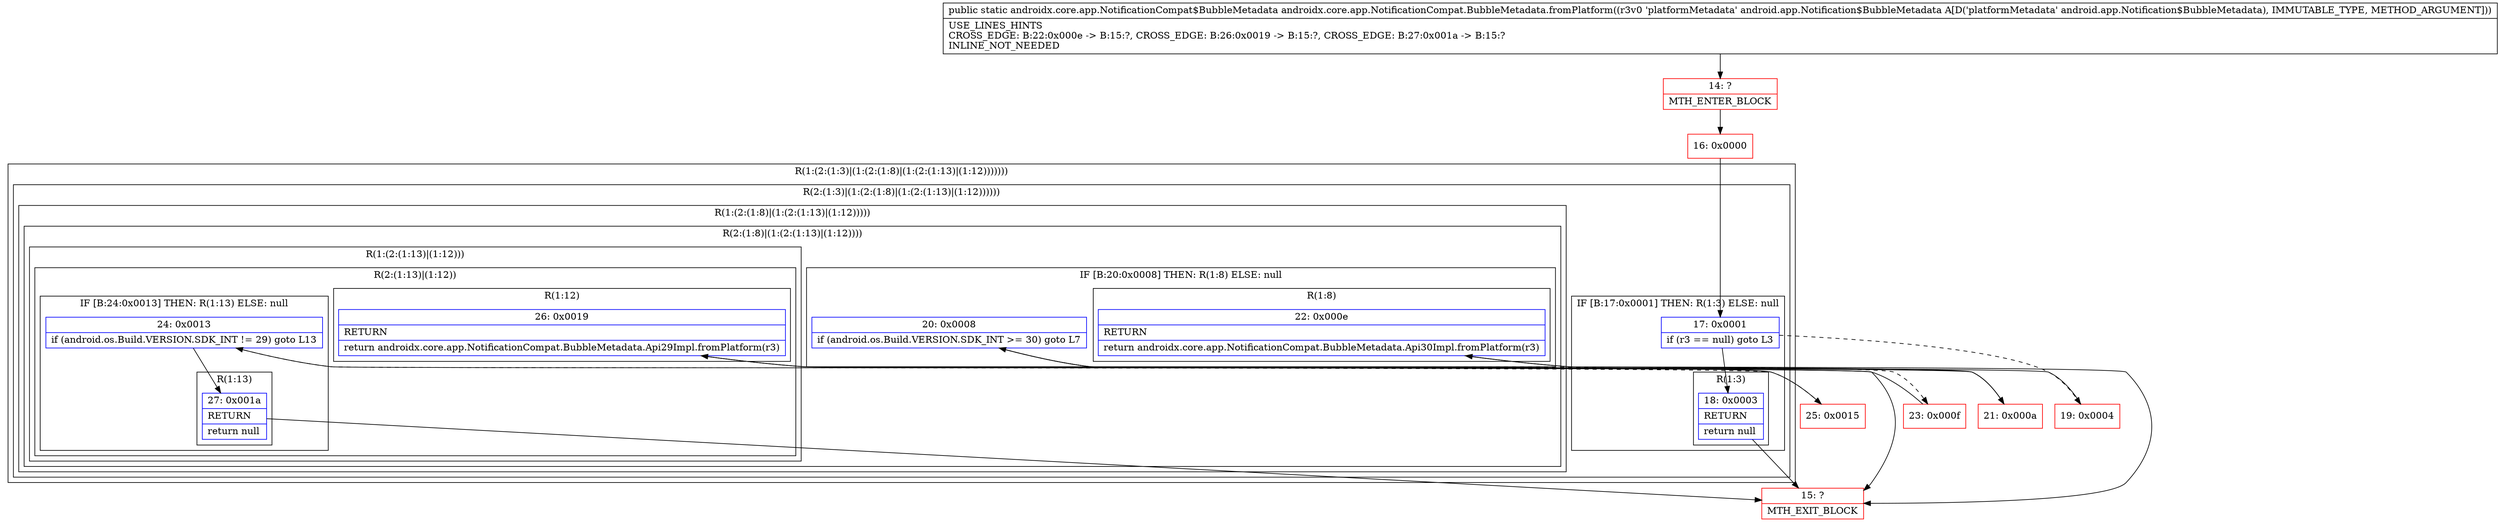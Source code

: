 digraph "CFG forandroidx.core.app.NotificationCompat.BubbleMetadata.fromPlatform(Landroid\/app\/Notification$BubbleMetadata;)Landroidx\/core\/app\/NotificationCompat$BubbleMetadata;" {
subgraph cluster_Region_1744061352 {
label = "R(1:(2:(1:3)|(1:(2:(1:8)|(1:(2:(1:13)|(1:12)))))))";
node [shape=record,color=blue];
subgraph cluster_Region_994755288 {
label = "R(2:(1:3)|(1:(2:(1:8)|(1:(2:(1:13)|(1:12))))))";
node [shape=record,color=blue];
subgraph cluster_IfRegion_1186892699 {
label = "IF [B:17:0x0001] THEN: R(1:3) ELSE: null";
node [shape=record,color=blue];
Node_17 [shape=record,label="{17\:\ 0x0001|if (r3 == null) goto L3\l}"];
subgraph cluster_Region_1814870768 {
label = "R(1:3)";
node [shape=record,color=blue];
Node_18 [shape=record,label="{18\:\ 0x0003|RETURN\l|return null\l}"];
}
}
subgraph cluster_Region_687889886 {
label = "R(1:(2:(1:8)|(1:(2:(1:13)|(1:12)))))";
node [shape=record,color=blue];
subgraph cluster_Region_1152456228 {
label = "R(2:(1:8)|(1:(2:(1:13)|(1:12))))";
node [shape=record,color=blue];
subgraph cluster_IfRegion_1994502010 {
label = "IF [B:20:0x0008] THEN: R(1:8) ELSE: null";
node [shape=record,color=blue];
Node_20 [shape=record,label="{20\:\ 0x0008|if (android.os.Build.VERSION.SDK_INT \>= 30) goto L7\l}"];
subgraph cluster_Region_2131980396 {
label = "R(1:8)";
node [shape=record,color=blue];
Node_22 [shape=record,label="{22\:\ 0x000e|RETURN\l|return androidx.core.app.NotificationCompat.BubbleMetadata.Api30Impl.fromPlatform(r3)\l}"];
}
}
subgraph cluster_Region_1414933757 {
label = "R(1:(2:(1:13)|(1:12)))";
node [shape=record,color=blue];
subgraph cluster_Region_412749925 {
label = "R(2:(1:13)|(1:12))";
node [shape=record,color=blue];
subgraph cluster_IfRegion_1677452915 {
label = "IF [B:24:0x0013] THEN: R(1:13) ELSE: null";
node [shape=record,color=blue];
Node_24 [shape=record,label="{24\:\ 0x0013|if (android.os.Build.VERSION.SDK_INT != 29) goto L13\l}"];
subgraph cluster_Region_118450800 {
label = "R(1:13)";
node [shape=record,color=blue];
Node_27 [shape=record,label="{27\:\ 0x001a|RETURN\l|return null\l}"];
}
}
subgraph cluster_Region_1658560424 {
label = "R(1:12)";
node [shape=record,color=blue];
Node_26 [shape=record,label="{26\:\ 0x0019|RETURN\l|return androidx.core.app.NotificationCompat.BubbleMetadata.Api29Impl.fromPlatform(r3)\l}"];
}
}
}
}
}
}
}
Node_14 [shape=record,color=red,label="{14\:\ ?|MTH_ENTER_BLOCK\l}"];
Node_16 [shape=record,color=red,label="{16\:\ 0x0000}"];
Node_15 [shape=record,color=red,label="{15\:\ ?|MTH_EXIT_BLOCK\l}"];
Node_19 [shape=record,color=red,label="{19\:\ 0x0004}"];
Node_21 [shape=record,color=red,label="{21\:\ 0x000a}"];
Node_23 [shape=record,color=red,label="{23\:\ 0x000f}"];
Node_25 [shape=record,color=red,label="{25\:\ 0x0015}"];
MethodNode[shape=record,label="{public static androidx.core.app.NotificationCompat$BubbleMetadata androidx.core.app.NotificationCompat.BubbleMetadata.fromPlatform((r3v0 'platformMetadata' android.app.Notification$BubbleMetadata A[D('platformMetadata' android.app.Notification$BubbleMetadata), IMMUTABLE_TYPE, METHOD_ARGUMENT]))  | USE_LINES_HINTS\lCROSS_EDGE: B:22:0x000e \-\> B:15:?, CROSS_EDGE: B:26:0x0019 \-\> B:15:?, CROSS_EDGE: B:27:0x001a \-\> B:15:?\lINLINE_NOT_NEEDED\l}"];
MethodNode -> Node_14;Node_17 -> Node_18;
Node_17 -> Node_19[style=dashed];
Node_18 -> Node_15;
Node_20 -> Node_21;
Node_20 -> Node_23[style=dashed];
Node_22 -> Node_15;
Node_24 -> Node_25[style=dashed];
Node_24 -> Node_27;
Node_27 -> Node_15;
Node_26 -> Node_15;
Node_14 -> Node_16;
Node_16 -> Node_17;
Node_19 -> Node_20;
Node_21 -> Node_22;
Node_23 -> Node_24;
Node_25 -> Node_26;
}

